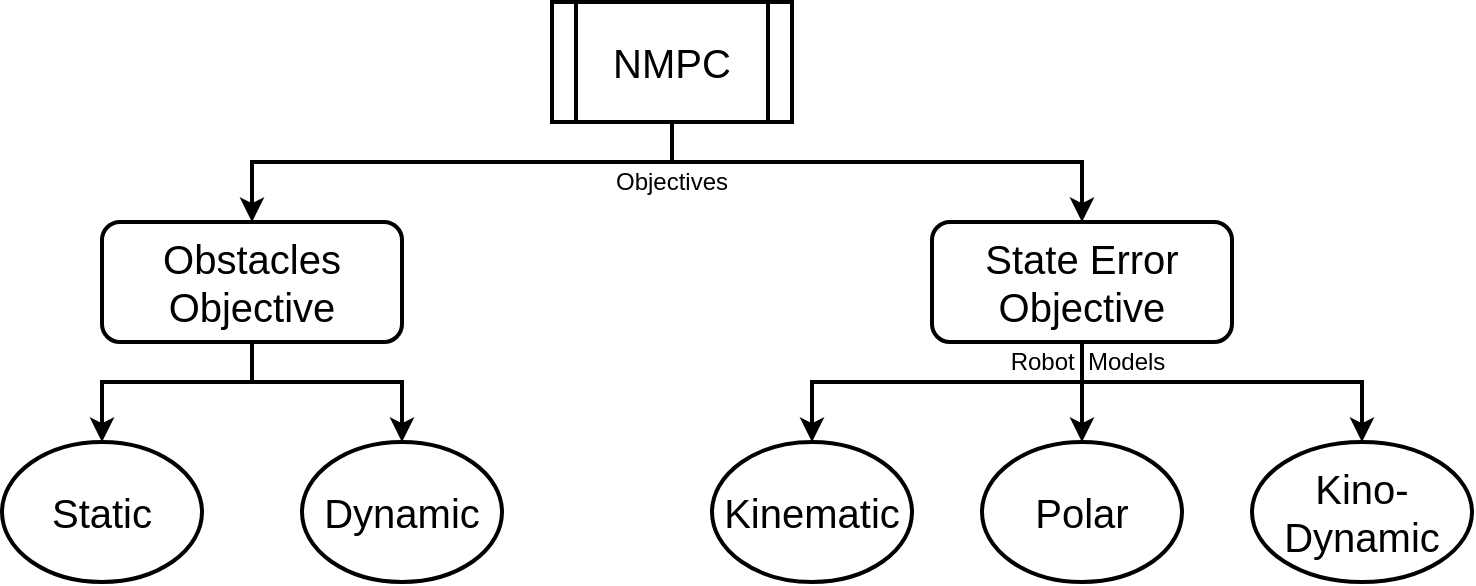 <mxfile version="12.1.1" type="device" pages="1"><diagram id="ZLYeMejJT5y3Z7TRusOq" name="Page-1"><mxGraphModel dx="1029" dy="535" grid="1" gridSize="10" guides="1" tooltips="1" connect="1" arrows="1" fold="1" page="1" pageScale="1" pageWidth="850" pageHeight="1100" math="0" shadow="0"><root><mxCell id="0"/><mxCell id="1" parent="0"/><mxCell id="saLv4pewX9U4cja6my4A-2" value="NMPC" style="shape=process;whiteSpace=wrap;html=1;backgroundOutline=1;strokeWidth=2;fontSize=20;" parent="1" vertex="1"><mxGeometry x="350" y="60" width="120" height="60" as="geometry"/></mxCell><mxCell id="saLv4pewX9U4cja6my4A-14" value="" style="edgeStyle=orthogonalEdgeStyle;rounded=0;orthogonalLoop=1;jettySize=auto;html=1;fontSize=20;strokeWidth=2;" parent="1" source="saLv4pewX9U4cja6my4A-3" target="saLv4pewX9U4cja6my4A-10" edge="1"><mxGeometry relative="1" as="geometry"/></mxCell><mxCell id="saLv4pewX9U4cja6my4A-3" value="&lt;div&gt;State Error&lt;/div&gt;Objective" style="rounded=1;whiteSpace=wrap;html=1;strokeWidth=2;fontSize=20;" parent="1" vertex="1"><mxGeometry x="540" y="170" width="150" height="60" as="geometry"/></mxCell><mxCell id="saLv4pewX9U4cja6my4A-4" value="&lt;div&gt;Obstacles&lt;/div&gt;Objective" style="rounded=1;whiteSpace=wrap;html=1;strokeWidth=2;fontSize=20;" parent="1" vertex="1"><mxGeometry x="125" y="170" width="150" height="60" as="geometry"/></mxCell><mxCell id="saLv4pewX9U4cja6my4A-7" value="Static" style="ellipse;whiteSpace=wrap;html=1;strokeWidth=2;fontSize=20;" parent="1" vertex="1"><mxGeometry x="75" y="280" width="100" height="70" as="geometry"/></mxCell><mxCell id="saLv4pewX9U4cja6my4A-8" value="Dynamic" style="ellipse;whiteSpace=wrap;html=1;strokeWidth=2;fontSize=20;" parent="1" vertex="1"><mxGeometry x="225" y="280" width="100" height="70" as="geometry"/></mxCell><mxCell id="saLv4pewX9U4cja6my4A-9" value="Kinematic" style="ellipse;whiteSpace=wrap;html=1;strokeWidth=2;fontSize=20;" parent="1" vertex="1"><mxGeometry x="430" y="280" width="100" height="70" as="geometry"/></mxCell><mxCell id="saLv4pewX9U4cja6my4A-10" value="Polar" style="ellipse;whiteSpace=wrap;html=1;strokeWidth=2;fontSize=20;" parent="1" vertex="1"><mxGeometry x="565" y="280" width="100" height="70" as="geometry"/></mxCell><mxCell id="saLv4pewX9U4cja6my4A-15" value="" style="endArrow=classic;html=1;fontSize=20;entryX=0.5;entryY=0;entryDx=0;entryDy=0;strokeWidth=2;rounded=0;" parent="1" target="saLv4pewX9U4cja6my4A-9" edge="1"><mxGeometry width="50" height="50" relative="1" as="geometry"><mxPoint x="615" y="230" as="sourcePoint"/><mxPoint x="470" y="280" as="targetPoint"/><Array as="points"><mxPoint x="615" y="250"/><mxPoint x="480" y="250"/></Array></mxGeometry></mxCell><mxCell id="saLv4pewX9U4cja6my4A-16" value="" style="endArrow=classic;html=1;fontSize=20;exitX=0.5;exitY=1;exitDx=0;exitDy=0;entryX=0.5;entryY=0;entryDx=0;entryDy=0;strokeWidth=2;rounded=0;" parent="1" source="saLv4pewX9U4cja6my4A-3" target="saLv4pewX9U4cja6my4A-19" edge="1"><mxGeometry width="50" height="50" relative="1" as="geometry"><mxPoint x="415" y="420" as="sourcePoint"/><mxPoint x="465" y="370" as="targetPoint"/><Array as="points"><mxPoint x="615" y="250"/><mxPoint x="755" y="250"/></Array></mxGeometry></mxCell><mxCell id="saLv4pewX9U4cja6my4A-17" value="" style="endArrow=classic;html=1;strokeWidth=2;fontSize=20;exitX=0.5;exitY=1;exitDx=0;exitDy=0;entryX=0.5;entryY=0;entryDx=0;entryDy=0;rounded=0;" parent="1" source="saLv4pewX9U4cja6my4A-4" target="saLv4pewX9U4cja6my4A-7" edge="1"><mxGeometry width="50" height="50" relative="1" as="geometry"><mxPoint x="-172" y="420" as="sourcePoint"/><mxPoint x="-122" y="370" as="targetPoint"/><Array as="points"><mxPoint x="200" y="250"/><mxPoint x="125" y="250"/></Array></mxGeometry></mxCell><mxCell id="saLv4pewX9U4cja6my4A-18" value="" style="endArrow=classic;html=1;strokeWidth=2;fontSize=20;rounded=0;entryX=0.5;entryY=0;entryDx=0;entryDy=0;" parent="1" target="saLv4pewX9U4cja6my4A-8" edge="1"><mxGeometry width="50" height="50" relative="1" as="geometry"><mxPoint x="198" y="250" as="sourcePoint"/><mxPoint x="306" y="260" as="targetPoint"/><Array as="points"><mxPoint x="275" y="250"/></Array></mxGeometry></mxCell><mxCell id="saLv4pewX9U4cja6my4A-19" value="Kino-Dynamic" style="ellipse;whiteSpace=wrap;html=1;strokeWidth=2;fontSize=20;" parent="1" vertex="1"><mxGeometry x="700" y="280" width="110" height="70" as="geometry"/></mxCell><mxCell id="yoAtzRRfD6Hmh--KDh6e-3" value="" style="endArrow=classic;html=1;strokeWidth=2;fontSize=14;entryX=0.5;entryY=0;entryDx=0;entryDy=0;exitX=0.5;exitY=1;exitDx=0;exitDy=0;rounded=0;" parent="1" source="saLv4pewX9U4cja6my4A-2" target="saLv4pewX9U4cja6my4A-4" edge="1"><mxGeometry width="50" height="50" relative="1" as="geometry"><mxPoint x="70" y="420" as="sourcePoint"/><mxPoint x="120" y="370" as="targetPoint"/><Array as="points"><mxPoint x="410" y="140"/><mxPoint x="200" y="140"/></Array></mxGeometry></mxCell><mxCell id="yoAtzRRfD6Hmh--KDh6e-4" value="" style="endArrow=classic;html=1;strokeWidth=2;fontSize=14;entryX=0.5;entryY=0;entryDx=0;entryDy=0;exitX=0.5;exitY=1;exitDx=0;exitDy=0;rounded=0;" parent="1" source="saLv4pewX9U4cja6my4A-2" target="saLv4pewX9U4cja6my4A-3" edge="1"><mxGeometry width="50" height="50" relative="1" as="geometry"><mxPoint x="420" y="130" as="sourcePoint"/><mxPoint x="210" y="180" as="targetPoint"/><Array as="points"><mxPoint x="410" y="140"/><mxPoint x="615" y="140"/></Array></mxGeometry></mxCell><mxCell id="1IBz2-sRgtER8PwaiZ7M-1" value="Objectives" style="text;html=1;strokeColor=none;fillColor=none;align=center;verticalAlign=middle;whiteSpace=wrap;rounded=0;" vertex="1" parent="1"><mxGeometry x="380" y="140" width="60" height="20" as="geometry"/></mxCell><mxCell id="1IBz2-sRgtER8PwaiZ7M-2" value="Robot&amp;nbsp; Models" style="text;html=1;strokeColor=none;fillColor=none;align=center;verticalAlign=middle;whiteSpace=wrap;rounded=0;" vertex="1" parent="1"><mxGeometry x="568" y="230" width="100" height="20" as="geometry"/></mxCell></root></mxGraphModel></diagram></mxfile>